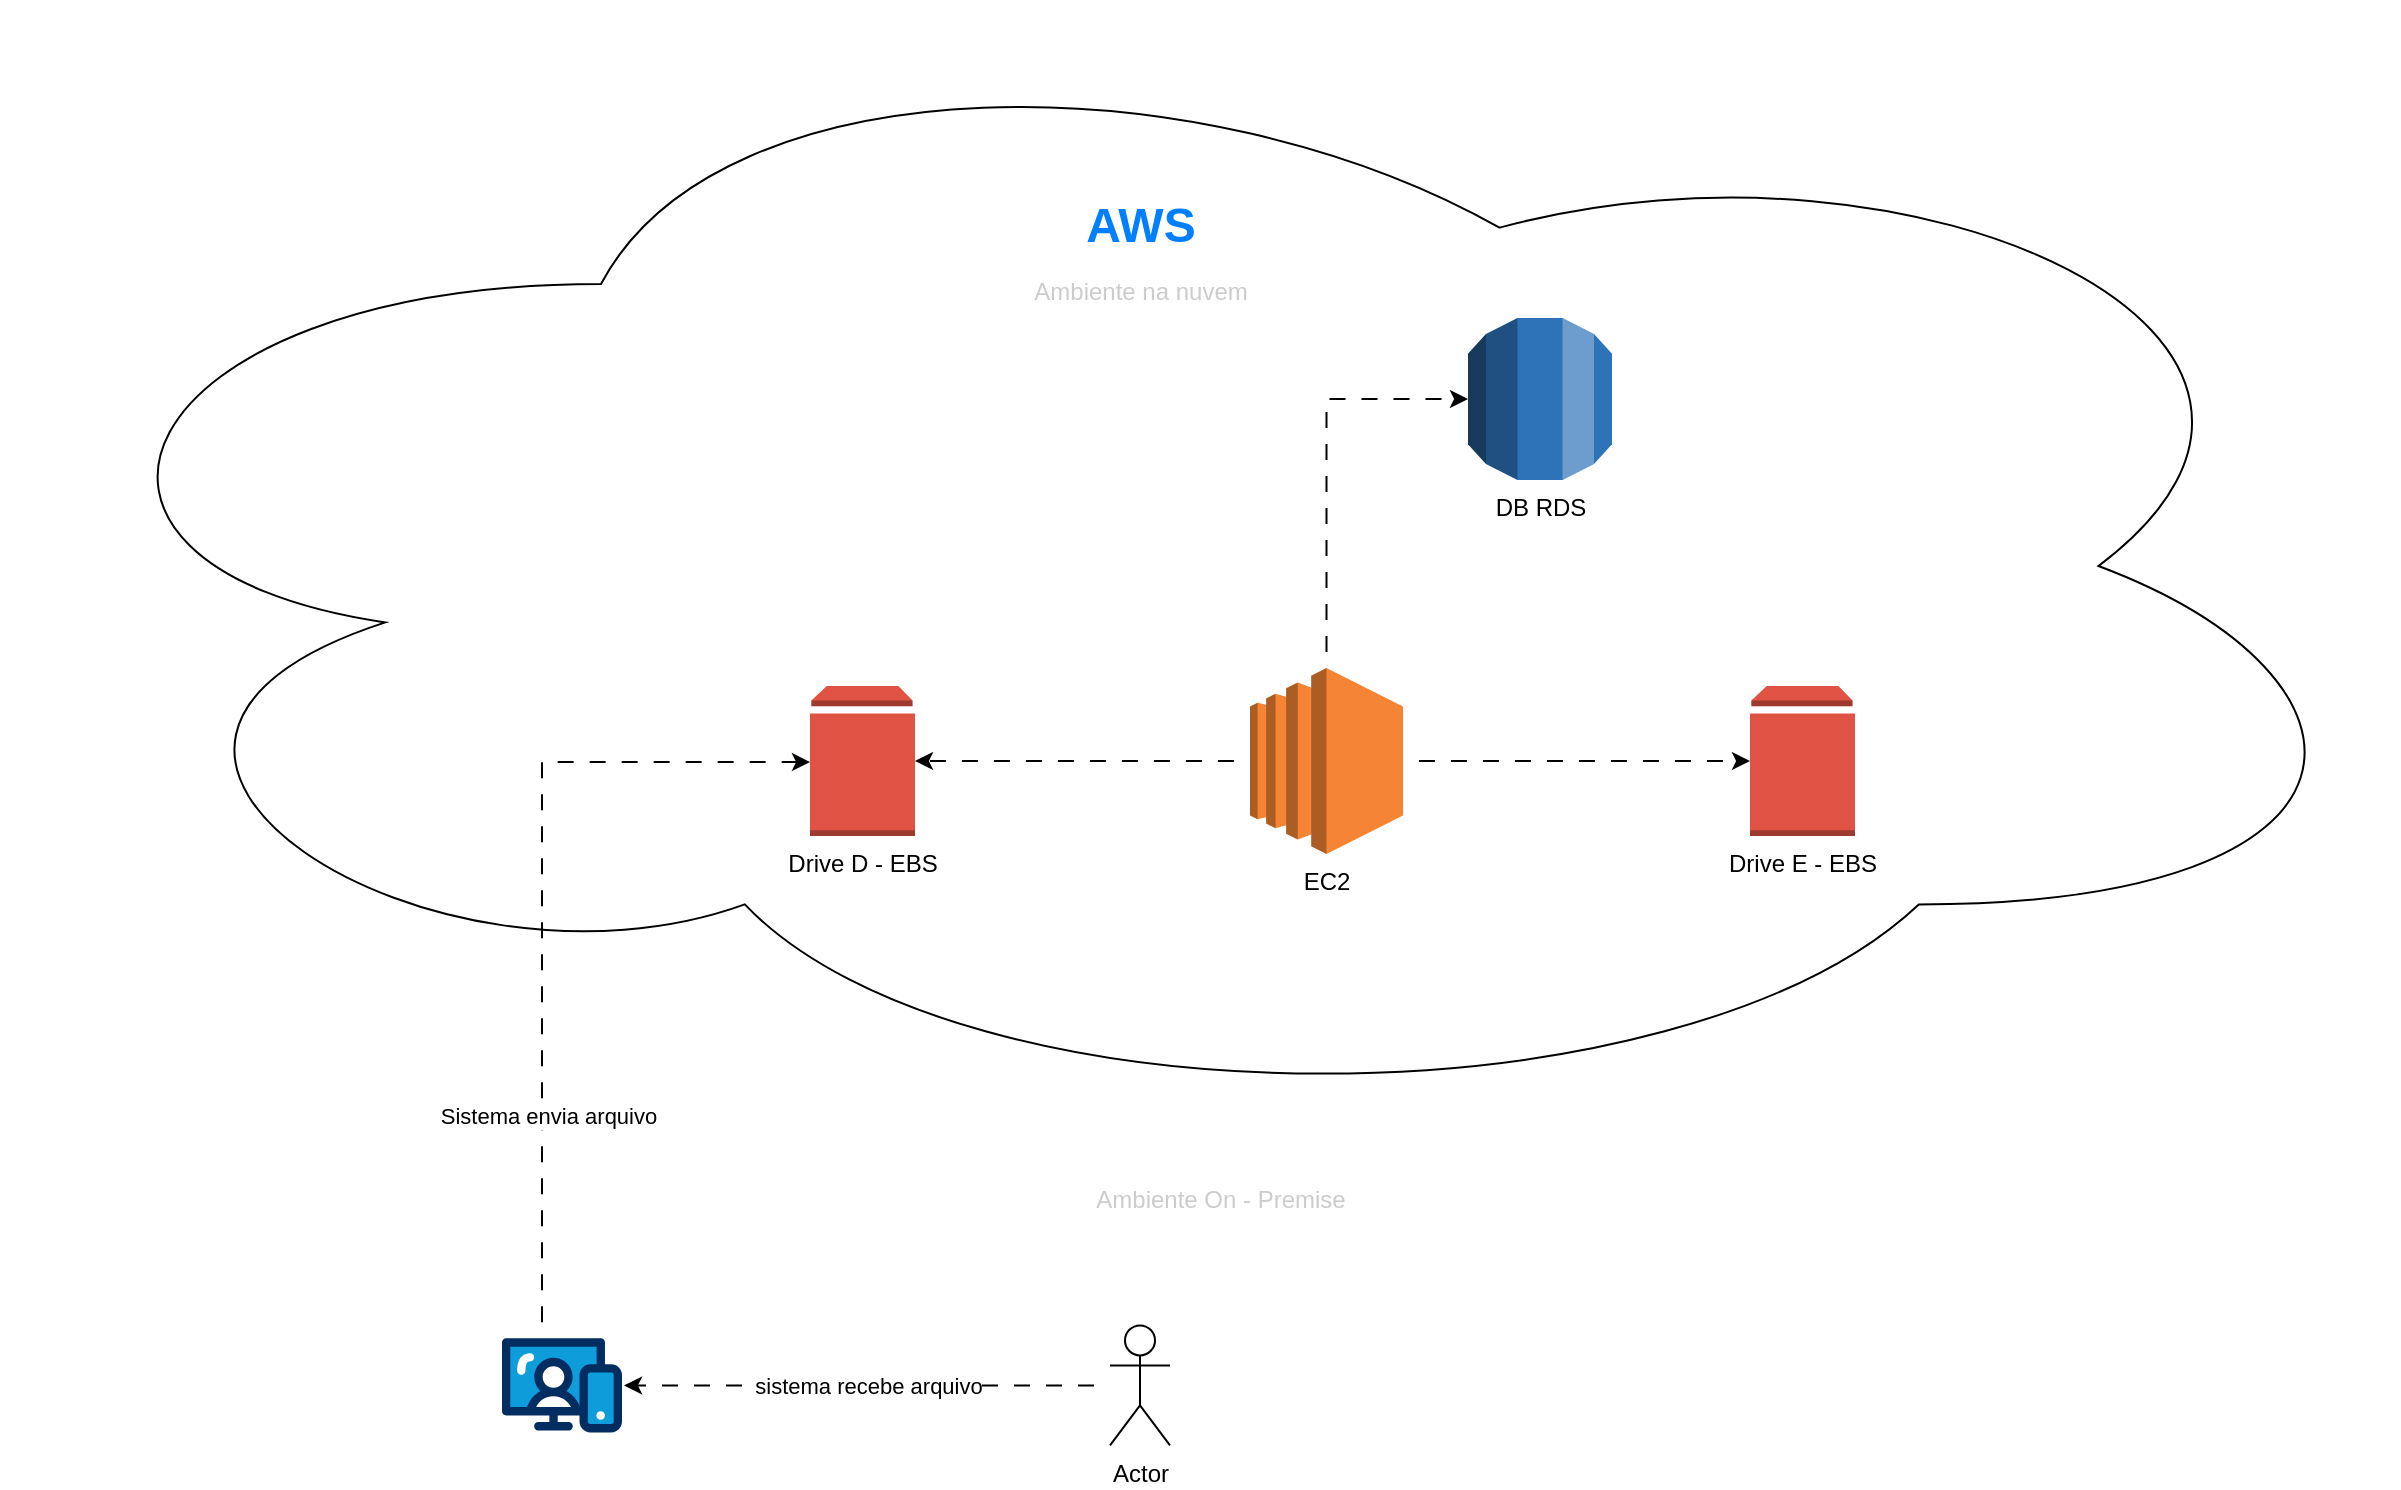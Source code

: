 <mxfile version="28.1.2" pages="2">
  <diagram name="EBS" id="ojRhGaWcMeIC7LnUBNk2">
    <mxGraphModel dx="1507" dy="1563" grid="0" gridSize="10" guides="1" tooltips="1" connect="1" arrows="1" fold="1" page="1" pageScale="1" pageWidth="1169" pageHeight="827" background="none" math="0" shadow="0">
      <root>
        <mxCell id="0" />
        <mxCell id="1" parent="0" />
        <mxCell id="yHV1ldtDMZXM0xFjSTpt-20" value="" style="ellipse;shape=cloud;whiteSpace=wrap;html=1;" vertex="1" parent="1">
          <mxGeometry x="48" y="-47" width="1198" height="564" as="geometry" />
        </mxCell>
        <mxCell id="yHV1ldtDMZXM0xFjSTpt-2" value="Drive D - EBS" style="outlineConnect=0;dashed=0;verticalLabelPosition=bottom;verticalAlign=top;align=center;html=1;shape=mxgraph.aws3.volume;fillColor=#E05243;gradientColor=none;" vertex="1" parent="1">
          <mxGeometry x="452" y="295" width="52.5" height="75" as="geometry" />
        </mxCell>
        <mxCell id="yHV1ldtDMZXM0xFjSTpt-16" style="edgeStyle=orthogonalEdgeStyle;rounded=0;orthogonalLoop=1;jettySize=auto;html=1;dashed=1;dashPattern=8 8;flowAnimation=1;" edge="1" parent="1" source="yHV1ldtDMZXM0xFjSTpt-3" target="yHV1ldtDMZXM0xFjSTpt-2">
          <mxGeometry relative="1" as="geometry">
            <Array as="points">
              <mxPoint x="318" y="333" />
            </Array>
          </mxGeometry>
        </mxCell>
        <mxCell id="yHV1ldtDMZXM0xFjSTpt-24" value="Sistema envia arquivo" style="edgeLabel;html=1;align=center;verticalAlign=middle;resizable=0;points=[];" vertex="1" connectable="0" parent="yHV1ldtDMZXM0xFjSTpt-16">
          <mxGeometry x="-0.472" y="-3" relative="1" as="geometry">
            <mxPoint as="offset" />
          </mxGeometry>
        </mxCell>
        <mxCell id="yHV1ldtDMZXM0xFjSTpt-3" value="" style="verticalLabelPosition=bottom;aspect=fixed;html=1;shape=mxgraph.salesforce.web;fillColorStyles=fillColor2,fillColor3,fillColor4;fillColor2=#032d60;fillColor3=#0d9dda;fillColor4=#ffffff;fillColor=none;strokeColor=none;" vertex="1" parent="1">
          <mxGeometry x="298" y="621" width="60" height="47.4" as="geometry" />
        </mxCell>
        <mxCell id="yHV1ldtDMZXM0xFjSTpt-11" value="Actor" style="shape=umlActor;verticalLabelPosition=bottom;verticalAlign=top;html=1;outlineConnect=0;" vertex="1" parent="1">
          <mxGeometry x="602" y="614.7" width="30" height="60" as="geometry" />
        </mxCell>
        <mxCell id="yHV1ldtDMZXM0xFjSTpt-12" value="sistema recebe arquivo" style="edgeStyle=orthogonalEdgeStyle;rounded=0;orthogonalLoop=1;jettySize=auto;html=1;entryX=1.017;entryY=0.5;entryDx=0;entryDy=0;entryPerimeter=0;dashed=1;dashPattern=8 8;flowAnimation=1;" edge="1" parent="1" source="yHV1ldtDMZXM0xFjSTpt-11" target="yHV1ldtDMZXM0xFjSTpt-3">
          <mxGeometry relative="1" as="geometry" />
        </mxCell>
        <mxCell id="yHV1ldtDMZXM0xFjSTpt-26" style="edgeStyle=orthogonalEdgeStyle;rounded=0;orthogonalLoop=1;jettySize=auto;html=1;dashed=1;dashPattern=8 8;flowAnimation=1;" edge="1" parent="1" source="yHV1ldtDMZXM0xFjSTpt-22" target="yHV1ldtDMZXM0xFjSTpt-25">
          <mxGeometry relative="1" as="geometry" />
        </mxCell>
        <mxCell id="yHV1ldtDMZXM0xFjSTpt-22" value="EC2" style="outlineConnect=0;dashed=0;verticalLabelPosition=bottom;verticalAlign=top;align=center;html=1;shape=mxgraph.aws3.ec2;fillColor=#F58534;gradientColor=none;" vertex="1" parent="1">
          <mxGeometry x="672" y="286" width="76.5" height="93" as="geometry" />
        </mxCell>
        <mxCell id="yHV1ldtDMZXM0xFjSTpt-23" style="edgeStyle=orthogonalEdgeStyle;rounded=0;orthogonalLoop=1;jettySize=auto;html=1;entryX=1;entryY=0.5;entryDx=0;entryDy=0;entryPerimeter=0;dashed=1;dashPattern=8 8;flowAnimation=1;" edge="1" parent="1" source="yHV1ldtDMZXM0xFjSTpt-22" target="yHV1ldtDMZXM0xFjSTpt-2">
          <mxGeometry relative="1" as="geometry" />
        </mxCell>
        <mxCell id="yHV1ldtDMZXM0xFjSTpt-25" value="Drive E - EBS" style="outlineConnect=0;dashed=0;verticalLabelPosition=bottom;verticalAlign=top;align=center;html=1;shape=mxgraph.aws3.volume;fillColor=#E05243;gradientColor=none;" vertex="1" parent="1">
          <mxGeometry x="922" y="295" width="52.5" height="75" as="geometry" />
        </mxCell>
        <mxCell id="yHV1ldtDMZXM0xFjSTpt-27" value="DB RDS" style="outlineConnect=0;dashed=0;verticalLabelPosition=bottom;verticalAlign=top;align=center;html=1;shape=mxgraph.aws3.rds;fillColor=#2E73B8;gradientColor=none;" vertex="1" parent="1">
          <mxGeometry x="781" y="111" width="72" height="81" as="geometry" />
        </mxCell>
        <mxCell id="yHV1ldtDMZXM0xFjSTpt-32" style="edgeStyle=orthogonalEdgeStyle;rounded=0;orthogonalLoop=1;jettySize=auto;html=1;entryX=0;entryY=0.5;entryDx=0;entryDy=0;entryPerimeter=0;dashed=1;dashPattern=8 8;flowAnimation=1;" edge="1" parent="1" source="yHV1ldtDMZXM0xFjSTpt-22" target="yHV1ldtDMZXM0xFjSTpt-27">
          <mxGeometry relative="1" as="geometry">
            <Array as="points">
              <mxPoint x="710" y="152" />
            </Array>
          </mxGeometry>
        </mxCell>
        <mxCell id="yHV1ldtDMZXM0xFjSTpt-38" value="&lt;font style=&quot;font-size: 24px; color: rgb(0, 127, 255);&quot;&gt;&lt;b&gt;AWS&lt;/b&gt;&lt;/font&gt;" style="text;html=1;align=center;verticalAlign=middle;resizable=0;points=[];autosize=1;strokeColor=none;fillColor=none;" vertex="1" parent="1">
          <mxGeometry x="580.5" y="44" width="73" height="41" as="geometry" />
        </mxCell>
        <mxCell id="yHV1ldtDMZXM0xFjSTpt-40" value="&lt;font style=&quot;color: rgb(204, 204, 204);&quot;&gt;Ambiente na nuvem&lt;/font&gt;" style="text;html=1;align=center;verticalAlign=middle;resizable=0;points=[];autosize=1;strokeColor=none;fillColor=none;" vertex="1" parent="1">
          <mxGeometry x="554.5" y="85" width="125" height="26" as="geometry" />
        </mxCell>
        <mxCell id="yHV1ldtDMZXM0xFjSTpt-42" value="&lt;font style=&quot;color: rgb(204, 204, 204);&quot;&gt;Ambiente On - Premise&lt;/font&gt;" style="text;html=1;align=center;verticalAlign=middle;resizable=0;points=[];autosize=1;strokeColor=none;fillColor=none;" vertex="1" parent="1">
          <mxGeometry x="585" y="539" width="143" height="26" as="geometry" />
        </mxCell>
      </root>
    </mxGraphModel>
  </diagram>
  <diagram id="MHc_j7ZEquA2qHE5_Oiw" name="S3">
    <mxGraphModel dx="1042" dy="626" grid="0" gridSize="10" guides="1" tooltips="1" connect="1" arrows="1" fold="1" page="1" pageScale="1" pageWidth="1169" pageHeight="827" math="0" shadow="0">
      <root>
        <mxCell id="0" />
        <mxCell id="1" parent="0" />
        <mxCell id="c8rfPediCDgsdU97oDxL-1" value="S3" style="outlineConnect=0;dashed=0;verticalLabelPosition=bottom;verticalAlign=top;align=center;html=1;shape=mxgraph.aws3.s3;fillColor=#E05243;gradientColor=none;" vertex="1" parent="1">
          <mxGeometry x="440" y="178" width="76.5" height="93" as="geometry" />
        </mxCell>
        <mxCell id="c8rfPediCDgsdU97oDxL-2" value="Lambda&lt;div&gt;&lt;br&gt;&lt;/div&gt;" style="outlineConnect=0;dashed=0;verticalLabelPosition=bottom;verticalAlign=top;align=center;html=1;shape=mxgraph.aws3.lambda;fillColor=#F58534;gradientColor=none;" vertex="1" parent="1">
          <mxGeometry x="716" y="178" width="76.5" height="93" as="geometry" />
        </mxCell>
        <mxCell id="c8rfPediCDgsdU97oDxL-3" style="edgeStyle=orthogonalEdgeStyle;rounded=0;orthogonalLoop=1;jettySize=auto;html=1;entryX=0;entryY=0.5;entryDx=0;entryDy=0;entryPerimeter=0;dashed=1;dashPattern=8 8;flowAnimation=1;" edge="1" parent="1" source="c8rfPediCDgsdU97oDxL-1" target="c8rfPediCDgsdU97oDxL-2">
          <mxGeometry relative="1" as="geometry" />
        </mxCell>
        <mxCell id="Mt6KYQ9naZJQgdPjEW4D-1" value="Trigger&amp;nbsp;&lt;div&gt;S3 recebeu arquivo&lt;/div&gt;" style="edgeLabel;html=1;align=center;verticalAlign=middle;resizable=0;points=[];" vertex="1" connectable="0" parent="c8rfPediCDgsdU97oDxL-3">
          <mxGeometry x="-0.17" relative="1" as="geometry">
            <mxPoint as="offset" />
          </mxGeometry>
        </mxCell>
        <mxCell id="c8rfPediCDgsdU97oDxL-4" value="Arquivo" style="whiteSpace=wrap;html=1;shape=mxgraph.basic.document" vertex="1" parent="1">
          <mxGeometry x="332" y="423" width="100" height="100" as="geometry" />
        </mxCell>
        <mxCell id="c8rfPediCDgsdU97oDxL-5" value="Sistema de arquivos" style="shape=umlActor;verticalLabelPosition=bottom;verticalAlign=top;html=1;outlineConnect=0;" vertex="1" parent="1">
          <mxGeometry x="585" y="443" width="30" height="60" as="geometry" />
        </mxCell>
        <mxCell id="c8rfPediCDgsdU97oDxL-6" style="edgeStyle=orthogonalEdgeStyle;rounded=0;orthogonalLoop=1;jettySize=auto;html=1;entryX=1;entryY=0.5;entryDx=0;entryDy=0;entryPerimeter=0;dashed=1;dashPattern=8 8;flowAnimation=1;" edge="1" parent="1" source="c8rfPediCDgsdU97oDxL-5" target="c8rfPediCDgsdU97oDxL-4">
          <mxGeometry relative="1" as="geometry" />
        </mxCell>
        <mxCell id="c8rfPediCDgsdU97oDxL-10" style="edgeStyle=orthogonalEdgeStyle;rounded=0;orthogonalLoop=1;jettySize=auto;html=1;entryX=0;entryY=0.5;entryDx=0;entryDy=0;entryPerimeter=0;dashed=1;dashPattern=8 8;flowAnimation=1;" edge="1" parent="1" source="c8rfPediCDgsdU97oDxL-4" target="c8rfPediCDgsdU97oDxL-1">
          <mxGeometry relative="1" as="geometry">
            <Array as="points">
              <mxPoint x="378" y="225" />
            </Array>
          </mxGeometry>
        </mxCell>
        <mxCell id="c8rfPediCDgsdU97oDxL-11" value="AWS CLI&amp;nbsp;&lt;div&gt;Transferência de Arquivo&lt;/div&gt;" style="edgeLabel;html=1;align=center;verticalAlign=middle;resizable=0;points=[];" vertex="1" connectable="0" parent="c8rfPediCDgsdU97oDxL-10">
          <mxGeometry x="-0.092" y="2" relative="1" as="geometry">
            <mxPoint as="offset" />
          </mxGeometry>
        </mxCell>
        <mxCell id="Mt6KYQ9naZJQgdPjEW4D-4" value="Dynamo DB&lt;div&gt;&lt;br&gt;&lt;/div&gt;" style="outlineConnect=0;dashed=0;verticalLabelPosition=bottom;verticalAlign=top;align=center;html=1;shape=mxgraph.aws3.dynamo_db;fillColor=#2E73B8;gradientColor=none;" vertex="1" parent="1">
          <mxGeometry x="937" y="184" width="72" height="81" as="geometry" />
        </mxCell>
        <mxCell id="Mt6KYQ9naZJQgdPjEW4D-5" style="edgeStyle=orthogonalEdgeStyle;rounded=0;orthogonalLoop=1;jettySize=auto;html=1;entryX=0;entryY=0.5;entryDx=0;entryDy=0;entryPerimeter=0;dashed=1;dashPattern=8 8;flowAnimation=1;" edge="1" parent="1" source="c8rfPediCDgsdU97oDxL-2" target="Mt6KYQ9naZJQgdPjEW4D-4">
          <mxGeometry relative="1" as="geometry">
            <Array as="points">
              <mxPoint x="872" y="225" />
              <mxPoint x="872" y="225" />
            </Array>
          </mxGeometry>
        </mxCell>
      </root>
    </mxGraphModel>
  </diagram>
</mxfile>
